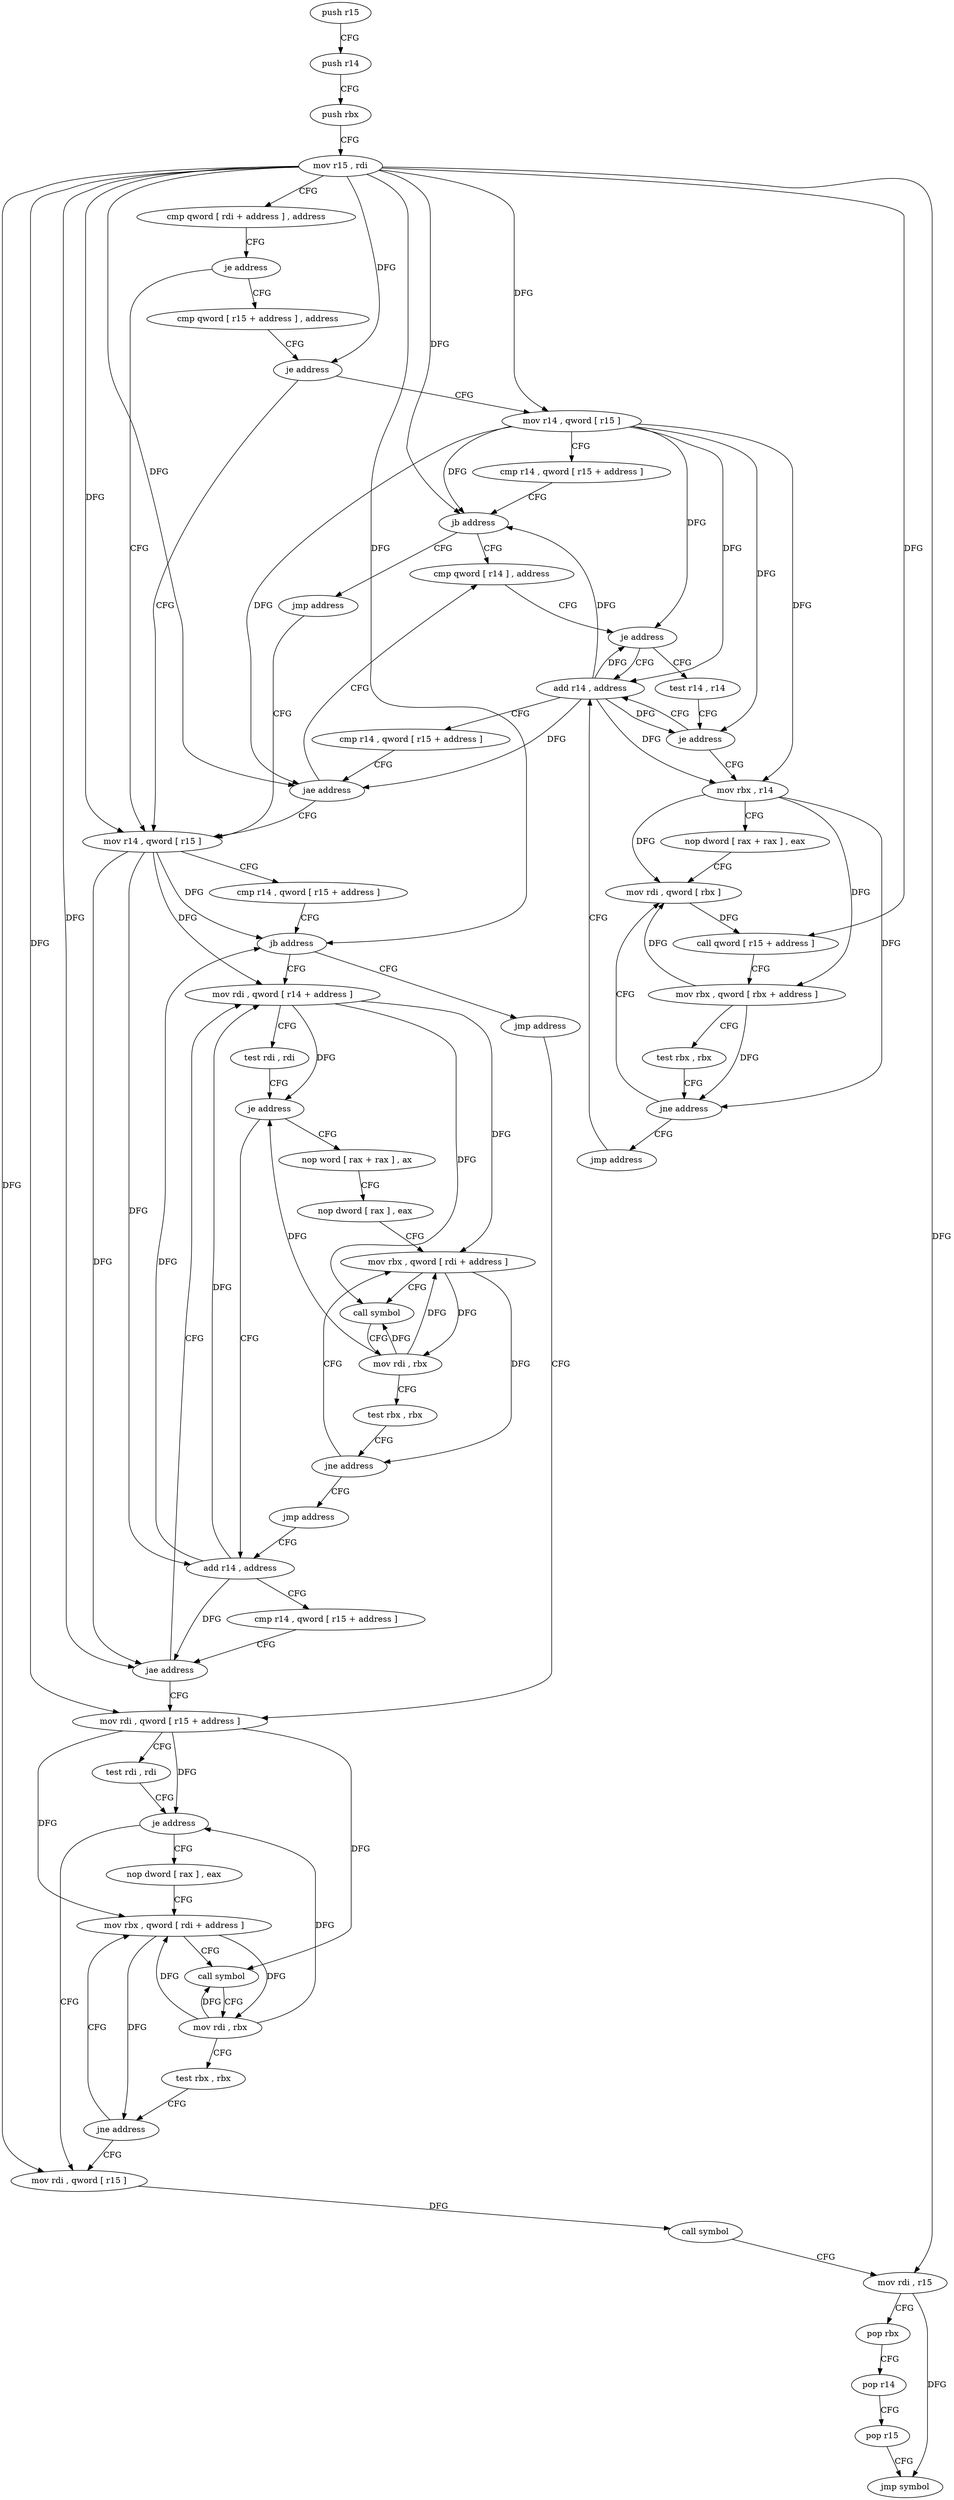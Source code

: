 digraph "func" {
"4221200" [label = "push r15" ]
"4221202" [label = "push r14" ]
"4221204" [label = "push rbx" ]
"4221205" [label = "mov r15 , rdi" ]
"4221208" [label = "cmp qword [ rdi + address ] , address" ]
"4221213" [label = "je address" ]
"4221298" [label = "mov r14 , qword [ r15 ]" ]
"4221215" [label = "cmp qword [ r15 + address ] , address" ]
"4221301" [label = "cmp r14 , qword [ r15 + address ]" ]
"4221305" [label = "jb address" ]
"4221322" [label = "mov rdi , qword [ r14 + address ]" ]
"4221307" [label = "jmp address" ]
"4221220" [label = "je address" ]
"4221222" [label = "mov r14 , qword [ r15 ]" ]
"4221326" [label = "test rdi , rdi" ]
"4221329" [label = "je address" ]
"4221312" [label = "add r14 , address" ]
"4221331" [label = "nop word [ rax + rax ] , ax" ]
"4221363" [label = "mov rdi , qword [ r15 + address ]" ]
"4221225" [label = "cmp r14 , qword [ r15 + address ]" ]
"4221229" [label = "jb address" ]
"4221258" [label = "cmp qword [ r14 ] , address" ]
"4221231" [label = "jmp address" ]
"4221316" [label = "cmp r14 , qword [ r15 + address ]" ]
"4221320" [label = "jae address" ]
"4221341" [label = "nop dword [ rax ] , eax" ]
"4221344" [label = "mov rbx , qword [ rdi + address ]" ]
"4221367" [label = "test rdi , rdi" ]
"4221370" [label = "je address" ]
"4221393" [label = "mov rdi , qword [ r15 ]" ]
"4221372" [label = "nop dword [ rax ] , eax" ]
"4221262" [label = "je address" ]
"4221248" [label = "add r14 , address" ]
"4221264" [label = "test r14 , r14" ]
"4221348" [label = "call symbol" ]
"4221353" [label = "mov rdi , rbx" ]
"4221356" [label = "test rbx , rbx" ]
"4221359" [label = "jne address" ]
"4221361" [label = "jmp address" ]
"4221396" [label = "call symbol" ]
"4221401" [label = "mov rdi , r15" ]
"4221404" [label = "pop rbx" ]
"4221405" [label = "pop r14" ]
"4221407" [label = "pop r15" ]
"4221409" [label = "jmp symbol" ]
"4221376" [label = "mov rbx , qword [ rdi + address ]" ]
"4221252" [label = "cmp r14 , qword [ r15 + address ]" ]
"4221256" [label = "jae address" ]
"4221267" [label = "je address" ]
"4221269" [label = "mov rbx , r14" ]
"4221380" [label = "call symbol" ]
"4221385" [label = "mov rdi , rbx" ]
"4221388" [label = "test rbx , rbx" ]
"4221391" [label = "jne address" ]
"4221272" [label = "nop dword [ rax + rax ] , eax" ]
"4221280" [label = "mov rdi , qword [ rbx ]" ]
"4221283" [label = "call qword [ r15 + address ]" ]
"4221287" [label = "mov rbx , qword [ rbx + address ]" ]
"4221291" [label = "test rbx , rbx" ]
"4221294" [label = "jne address" ]
"4221296" [label = "jmp address" ]
"4221200" -> "4221202" [ label = "CFG" ]
"4221202" -> "4221204" [ label = "CFG" ]
"4221204" -> "4221205" [ label = "CFG" ]
"4221205" -> "4221208" [ label = "CFG" ]
"4221205" -> "4221298" [ label = "DFG" ]
"4221205" -> "4221305" [ label = "DFG" ]
"4221205" -> "4221220" [ label = "DFG" ]
"4221205" -> "4221222" [ label = "DFG" ]
"4221205" -> "4221229" [ label = "DFG" ]
"4221205" -> "4221320" [ label = "DFG" ]
"4221205" -> "4221363" [ label = "DFG" ]
"4221205" -> "4221393" [ label = "DFG" ]
"4221205" -> "4221401" [ label = "DFG" ]
"4221205" -> "4221256" [ label = "DFG" ]
"4221205" -> "4221283" [ label = "DFG" ]
"4221208" -> "4221213" [ label = "CFG" ]
"4221213" -> "4221298" [ label = "CFG" ]
"4221213" -> "4221215" [ label = "CFG" ]
"4221298" -> "4221301" [ label = "CFG" ]
"4221298" -> "4221305" [ label = "DFG" ]
"4221298" -> "4221322" [ label = "DFG" ]
"4221298" -> "4221312" [ label = "DFG" ]
"4221298" -> "4221320" [ label = "DFG" ]
"4221215" -> "4221220" [ label = "CFG" ]
"4221301" -> "4221305" [ label = "CFG" ]
"4221305" -> "4221322" [ label = "CFG" ]
"4221305" -> "4221307" [ label = "CFG" ]
"4221322" -> "4221326" [ label = "CFG" ]
"4221322" -> "4221329" [ label = "DFG" ]
"4221322" -> "4221344" [ label = "DFG" ]
"4221322" -> "4221348" [ label = "DFG" ]
"4221307" -> "4221363" [ label = "CFG" ]
"4221220" -> "4221298" [ label = "CFG" ]
"4221220" -> "4221222" [ label = "CFG" ]
"4221222" -> "4221225" [ label = "CFG" ]
"4221222" -> "4221229" [ label = "DFG" ]
"4221222" -> "4221262" [ label = "DFG" ]
"4221222" -> "4221248" [ label = "DFG" ]
"4221222" -> "4221256" [ label = "DFG" ]
"4221222" -> "4221267" [ label = "DFG" ]
"4221222" -> "4221269" [ label = "DFG" ]
"4221326" -> "4221329" [ label = "CFG" ]
"4221329" -> "4221312" [ label = "CFG" ]
"4221329" -> "4221331" [ label = "CFG" ]
"4221312" -> "4221316" [ label = "CFG" ]
"4221312" -> "4221322" [ label = "DFG" ]
"4221312" -> "4221305" [ label = "DFG" ]
"4221312" -> "4221320" [ label = "DFG" ]
"4221331" -> "4221341" [ label = "CFG" ]
"4221363" -> "4221367" [ label = "CFG" ]
"4221363" -> "4221370" [ label = "DFG" ]
"4221363" -> "4221376" [ label = "DFG" ]
"4221363" -> "4221380" [ label = "DFG" ]
"4221225" -> "4221229" [ label = "CFG" ]
"4221229" -> "4221258" [ label = "CFG" ]
"4221229" -> "4221231" [ label = "CFG" ]
"4221258" -> "4221262" [ label = "CFG" ]
"4221231" -> "4221298" [ label = "CFG" ]
"4221316" -> "4221320" [ label = "CFG" ]
"4221320" -> "4221363" [ label = "CFG" ]
"4221320" -> "4221322" [ label = "CFG" ]
"4221341" -> "4221344" [ label = "CFG" ]
"4221344" -> "4221348" [ label = "CFG" ]
"4221344" -> "4221353" [ label = "DFG" ]
"4221344" -> "4221359" [ label = "DFG" ]
"4221367" -> "4221370" [ label = "CFG" ]
"4221370" -> "4221393" [ label = "CFG" ]
"4221370" -> "4221372" [ label = "CFG" ]
"4221393" -> "4221396" [ label = "DFG" ]
"4221372" -> "4221376" [ label = "CFG" ]
"4221262" -> "4221248" [ label = "CFG" ]
"4221262" -> "4221264" [ label = "CFG" ]
"4221248" -> "4221252" [ label = "CFG" ]
"4221248" -> "4221262" [ label = "DFG" ]
"4221248" -> "4221229" [ label = "DFG" ]
"4221248" -> "4221256" [ label = "DFG" ]
"4221248" -> "4221267" [ label = "DFG" ]
"4221248" -> "4221269" [ label = "DFG" ]
"4221264" -> "4221267" [ label = "CFG" ]
"4221348" -> "4221353" [ label = "CFG" ]
"4221353" -> "4221356" [ label = "CFG" ]
"4221353" -> "4221329" [ label = "DFG" ]
"4221353" -> "4221344" [ label = "DFG" ]
"4221353" -> "4221348" [ label = "DFG" ]
"4221356" -> "4221359" [ label = "CFG" ]
"4221359" -> "4221344" [ label = "CFG" ]
"4221359" -> "4221361" [ label = "CFG" ]
"4221361" -> "4221312" [ label = "CFG" ]
"4221396" -> "4221401" [ label = "CFG" ]
"4221401" -> "4221404" [ label = "CFG" ]
"4221401" -> "4221409" [ label = "DFG" ]
"4221404" -> "4221405" [ label = "CFG" ]
"4221405" -> "4221407" [ label = "CFG" ]
"4221407" -> "4221409" [ label = "CFG" ]
"4221376" -> "4221380" [ label = "CFG" ]
"4221376" -> "4221385" [ label = "DFG" ]
"4221376" -> "4221391" [ label = "DFG" ]
"4221252" -> "4221256" [ label = "CFG" ]
"4221256" -> "4221298" [ label = "CFG" ]
"4221256" -> "4221258" [ label = "CFG" ]
"4221267" -> "4221248" [ label = "CFG" ]
"4221267" -> "4221269" [ label = "CFG" ]
"4221269" -> "4221272" [ label = "CFG" ]
"4221269" -> "4221280" [ label = "DFG" ]
"4221269" -> "4221287" [ label = "DFG" ]
"4221269" -> "4221294" [ label = "DFG" ]
"4221380" -> "4221385" [ label = "CFG" ]
"4221385" -> "4221388" [ label = "CFG" ]
"4221385" -> "4221370" [ label = "DFG" ]
"4221385" -> "4221376" [ label = "DFG" ]
"4221385" -> "4221380" [ label = "DFG" ]
"4221388" -> "4221391" [ label = "CFG" ]
"4221391" -> "4221376" [ label = "CFG" ]
"4221391" -> "4221393" [ label = "CFG" ]
"4221272" -> "4221280" [ label = "CFG" ]
"4221280" -> "4221283" [ label = "DFG" ]
"4221283" -> "4221287" [ label = "CFG" ]
"4221287" -> "4221291" [ label = "CFG" ]
"4221287" -> "4221280" [ label = "DFG" ]
"4221287" -> "4221294" [ label = "DFG" ]
"4221291" -> "4221294" [ label = "CFG" ]
"4221294" -> "4221280" [ label = "CFG" ]
"4221294" -> "4221296" [ label = "CFG" ]
"4221296" -> "4221248" [ label = "CFG" ]
}
